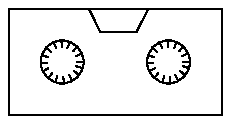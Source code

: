 .\" k7.pic -- a cassette drawing example
.\" $Id$
.\" Carlos Duarte, 971201/981017
.\"
.PS
scale = 2.54
a = 3
box wid .9*a ht .45*a
circle rad a/11 at 1/4 <last box.w, last box.e>
circle rad a/11 at 3/4 <last box.w, last box.e>
line from 3/8 <last box .nw, last box .ne> down a/10 right a/20 \
  then right 3*a/20 \
  then up a/10 right a/20
pi = atan2(0,-1)
for f = 0 to 2*pi by .4 do {
	x = 1st circle .rad
	line from 1st circle .c + (x*cos(f),x*sin(f)) to 1st circle .c \
	  chop 0 chop .7*x
	x = 2st circle .rad
	line from 2st circle .c + (x*cos(f),x*sin(f)) to 2st circle .c \
	  chop 0 chop .7*x
}
.PE
